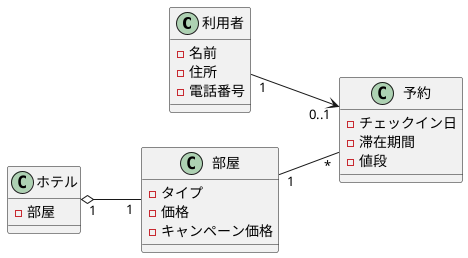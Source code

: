' ● ホテルには部屋が複数個（いくつかは不明）あります。
' ● ホテルには利用者が会員として登録されています。
' ● 利用者は部屋を予約します。
' 集約、コンポジション、関連を適切に表現しましょう。

@startuml ホテル
    left to right direction
    class "利用者" as C1 {
        - 名前
        - 住所
        - 電話番号
    }
    class "ホテル" as C2 {
        - 部屋
    }
    class "部屋" as C3 {
        - タイプ
        - 価格
        - キャンペーン価格
    }
    class "予約" as C4 {
        - チェックイン日
        - 滞在期間
        - 値段
    }

    C1 "1" --> "0..1" C4
    C2 "1" o-- "1" C3
    C3 "1" -- "*" C4
    

    
@enduml